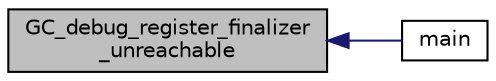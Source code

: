 digraph "GC_debug_register_finalizer_unreachable"
{
  edge [fontname="Helvetica",fontsize="10",labelfontname="Helvetica",labelfontsize="10"];
  node [fontname="Helvetica",fontsize="10",shape=record];
  rankdir="LR";
  Node885 [label="GC_debug_register_finalizer\l_unreachable",height=0.2,width=0.4,color="black", fillcolor="grey75", style="filled", fontcolor="black"];
  Node885 -> Node886 [dir="back",color="midnightblue",fontsize="10",style="solid",fontname="Helvetica"];
  Node886 [label="main",height=0.2,width=0.4,color="black", fillcolor="white", style="filled",URL="$d4/d12/3rd_party_2gc_2tests_2test_8c.html#a840291bc02cba5474a4cb46a9b9566fe"];
}
